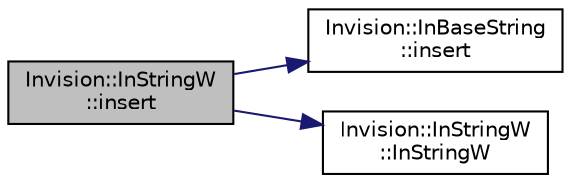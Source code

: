 digraph "Invision::InStringW::insert"
{
 // LATEX_PDF_SIZE
  edge [fontname="Helvetica",fontsize="10",labelfontname="Helvetica",labelfontsize="10"];
  node [fontname="Helvetica",fontsize="10",shape=record];
  rankdir="LR";
  Node1 [label="Invision::InStringW\l::insert",height=0.2,width=0.4,color="black", fillcolor="grey75", style="filled", fontcolor="black",tooltip=" "];
  Node1 -> Node2 [color="midnightblue",fontsize="10",style="solid"];
  Node2 [label="Invision::InBaseString\l::insert",height=0.2,width=0.4,color="black", fillcolor="white", style="filled",URL="$class_invision_1_1_in_base_string.html#afc9fb3dfcc85d774602b4e61018282cd",tooltip=" "];
  Node1 -> Node3 [color="midnightblue",fontsize="10",style="solid"];
  Node3 [label="Invision::InStringW\l::InStringW",height=0.2,width=0.4,color="black", fillcolor="white", style="filled",URL="$class_invision_1_1_in_string_w.html#aa460fb602802d8f6a60fccf6032f31f4",tooltip=" "];
}

